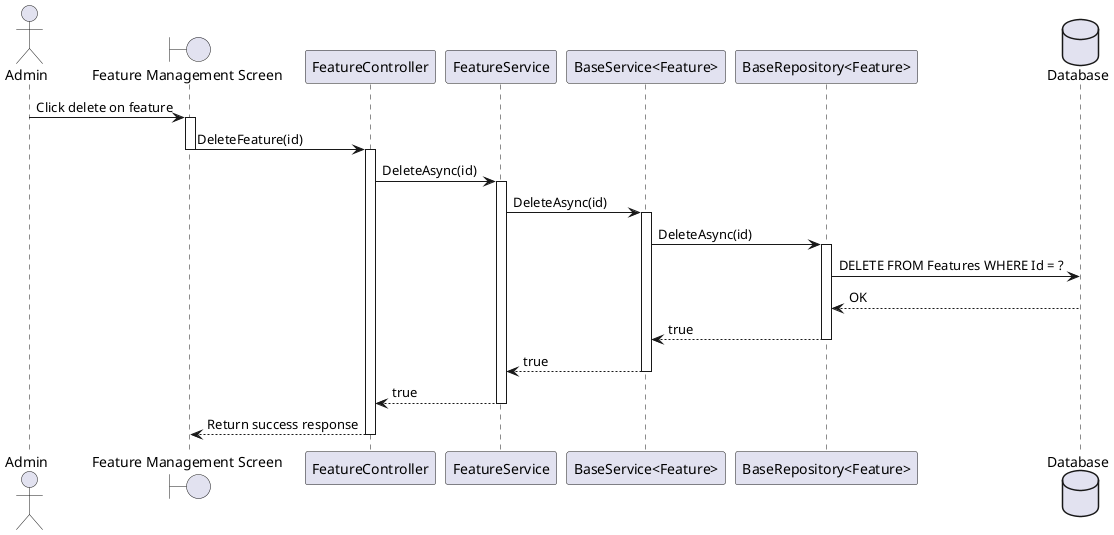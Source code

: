 @startuml
actor Admin
boundary "Feature Management Screen" as Screen
participant "FeatureController" as Controller
participant "FeatureService" as Service
participant "BaseService<Feature>" as BaseService
participant "BaseRepository<Feature>" as Repository
database "Database" as DB

Admin -> Screen : Click delete on feature
activate Screen
Screen -> Controller : DeleteFeature(id)
deactivate Screen
activate Controller

Controller -> Service : DeleteAsync(id)
activate Service
Service -> BaseService : DeleteAsync(id)
activate BaseService
BaseService -> Repository : DeleteAsync(id)
activate Repository
Repository -> DB : DELETE FROM Features WHERE Id = ?
DB --> Repository : OK
deactivate DB
Repository --> BaseService : true
deactivate Repository
BaseService --> Service : true
deactivate BaseService
Service --> Controller : true
deactivate Service

Controller --> Screen : Return success response
deactivate Controller
@enduml
